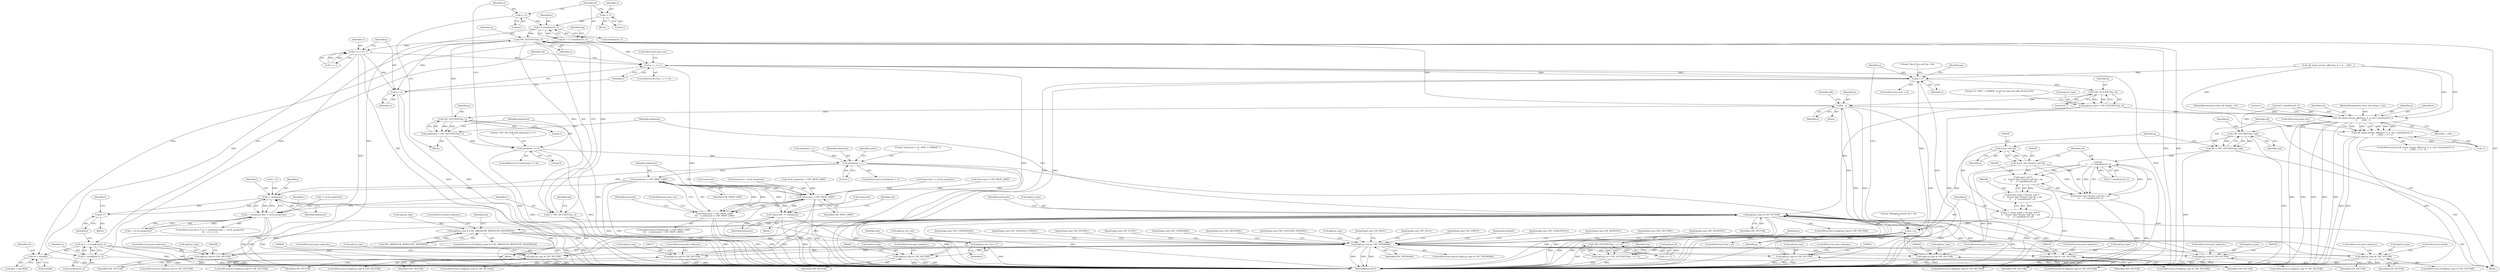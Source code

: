 digraph "0_php-src_0641e56be1af003aa02c7c6b0184466540637233@API" {
"1000406" [label="(Call,o * sizeof(uint32_t))"];
"1000393" [label="(Call,o = 2)"];
"1000401" [label="(Call,o = 1)"];
"1000404" [label="(Call,o4 = o * sizeof(uint32_t))"];
"1000772" [label="(Call,o4 + sizeof(l))"];
"1000745" [label="(Call,CDF_GETUINT32(q, o))"];
"1000743" [label="(Call,l = CDF_GETUINT32(q, o))"];
"1000748" [label="(Call,inp[i].pi_str.s_len = l)"];
"1000799" [label="(Call,o += l >> 1)"];
"1000805" [label="(Call,q + o >= e)"];
"1000318" [label="(Call,q > e)"];
"1000346" [label="(Call,CDF_GETUINT32(q, 0))"];
"1000340" [label="(Call,inp[i].pi_type = CDF_GETUINT32(q, 0))"];
"1000372" [label="(Call,inp[i].pi_type & CDF_VECTOR)"];
"1000411" [label="(Call,inp[i].pi_type & (CDF_ARRAY|CDF_BYREF|CDF_RESERVED))"];
"1000424" [label="(Call,inp[i].pi_type & CDF_TYPEMASK)"];
"1000437" [label="(Call,inp[i].pi_type & CDF_VECTOR)"];
"1000467" [label="(Call,inp[i].pi_type & CDF_VECTOR)"];
"1000500" [label="(Call,inp[i].pi_type & CDF_VECTOR)"];
"1000530" [label="(Call,inp[i].pi_type & CDF_VECTOR)"];
"1000562" [label="(Call,inp[i].pi_type & CDF_VECTOR)"];
"1000594" [label="(Call,inp[i].pi_type & CDF_VECTOR)"];
"1000635" [label="(Call,inp[i].pi_type & CDF_VECTOR)"];
"1000822" [label="(Call,inp[i].pi_type & CDF_VECTOR)"];
"1000854" [label="(Call,inp[i].pi_type & CDF_VECTOR)"];
"1000367" [label="(Call,q - p)"];
"1000269" [label="(Call,cdf_check_stream_offset(sst, h, p, tail * sizeof(uint32_t),\n\t\t    __LINE__))"];
"1000268" [label="(Call,cdf_check_stream_offset(sst, h, p, tail * sizeof(uint32_t),\n\t\t    __LINE__) == -1)"];
"1000284" [label="(Call,CDF_GETUINT32(p, tail))"];
"1000282" [label="(Call,ofs = CDF_GETUINT32(p, tail))"];
"1000299" [label="(Call,ofs\n \t\t    - 2 * sizeof(uint32_t))"];
"1000291" [label="(Call,(const void *)\n \t\t    ((const char *)(const void *)p + ofs\n \t\t    - 2 * sizeof(uint32_t)))"];
"1000289" [label="(Call,(const uint8_t *)(const void *)\n \t\t    ((const char *)(const void *)p + ofs\n \t\t    - 2 * sizeof(uint32_t)))"];
"1000287" [label="(Call,q = (const uint8_t *)(const void *)\n \t\t    ((const char *)(const void *)p + ofs\n \t\t    - 2 * sizeof(uint32_t)))"];
"1000306" [label="(Call,q < p)"];
"1000335" [label="(Call,CDF_GETUINT32(p, i << 1))"];
"1000329" [label="(Call,inp[i].pi_id = CDF_GETUINT32(p, i << 1))"];
"1000293" [label="(Call,(const char *)(const void *)p + ofs\n \t\t    - 2 * sizeof(uint32_t))"];
"1000296" [label="(Call,(const void *)p)"];
"1000294" [label="(Call,(const char *)(const void *)p)"];
"1000382" [label="(Call,CDF_GETUINT32(q, 1))"];
"1000380" [label="(Call,nelements = CDF_GETUINT32(q, 1))"];
"1000386" [label="(Call,nelements == 0)"];
"1000679" [label="(Call,nelements > 1)"];
"1000696" [label="(Call,nelements > CDF_PROP_LIMIT)"];
"1000692" [label="(Call,*maxcount > CDF_PROP_LIMIT)"];
"1000691" [label="(Call,*maxcount > CDF_PROP_LIMIT\n\t\t\t\t    || nelements > CDF_PROP_LIMIT)"];
"1000700" [label="(Call,*maxcount += nelements)"];
"1000728" [label="(Call,j < nelements)"];
"1000727" [label="(Call,j < nelements && i < sh.sh_properties)"];
"1000737" [label="(Call,j++)"];
"1000806" [label="(Call,q + o)"];
"1000813" [label="(Call,o * sizeof(uint32_t))"];
"1000811" [label="(Call,o4 = o * sizeof(uint32_t))"];
"1000679" [label="(Call,nelements > 1)"];
"1000379" [label="(Block,)"];
"1000438" [label="(Call,inp[i].pi_type)"];
"1000386" [label="(Call,nelements == 0)"];
"1000752" [label="(Identifier,inp)"];
"1000743" [label="(Call,l = CDF_GETUINT32(q, o))"];
"1000706" [label="(Identifier,inp)"];
"1000332" [label="(Identifier,inp)"];
"1000417" [label="(Call,CDF_ARRAY|CDF_BYREF|CDF_RESERVED)"];
"1000682" [label="(Block,)"];
"1000436" [label="(ControlStructure,if (inp[i].pi_type & CDF_VECTOR))"];
"1000335" [label="(Call,CDF_GETUINT32(p, i << 1))"];
"1000285" [label="(Identifier,p)"];
"1000287" [label="(Call,q = (const uint8_t *)(const void *)\n \t\t    ((const char *)(const void *)p + ofs\n \t\t    - 2 * sizeof(uint32_t)))"];
"1000727" [label="(Call,j < nelements && i < sh.sh_properties)"];
"1000746" [label="(Identifier,q)"];
"1000258" [label="(Block,)"];
"1000422" [label="(ControlStructure,goto unknown;)"];
"1000569" [label="(ControlStructure,goto unknown;)"];
"1000861" [label="(ControlStructure,goto unknown;)"];
"1000330" [label="(Call,inp[i].pi_id)"];
"1000382" [label="(Call,CDF_GETUINT32(q, 1))"];
"1000498" [label="(JumpTarget,case CDF_UNSIGNED32:)"];
"1000860" [label="(Identifier,CDF_VECTOR)"];
"1000756" [label="(Identifier,l)"];
"1000271" [label="(Identifier,h)"];
"1000318" [label="(Call,q > e)"];
"1000346" [label="(Call,CDF_GETUINT32(q, 0))"];
"1000801" [label="(Call,l >> 1)"];
"1000854" [label="(Call,inp[i].pi_type & CDF_VECTOR)"];
"1000594" [label="(Call,inp[i].pi_type & CDF_VECTOR)"];
"1000595" [label="(Call,inp[i].pi_type)"];
"1000294" [label="(Call,(const char *)(const void *)p)"];
"1000702" [label="(Identifier,maxcount)"];
"1000403" [label="(Literal,1)"];
"1000410" [label="(ControlStructure,if (inp[i].pi_type & (CDF_ARRAY|CDF_BYREF|CDF_RESERVED)))"];
"1000821" [label="(ControlStructure,if (inp[i].pi_type & CDF_VECTOR))"];
"1000736" [label="(Block,)"];
"1000373" [label="(Call,inp[i].pi_type)"];
"1000343" [label="(Identifier,inp)"];
"1000465" [label="(JumpTarget,case CDF_SIGNED32:)"];
"1000341" [label="(Call,inp[i].pi_type)"];
"1000351" [label="(Literal,\"%\" SIZE_T_FORMAT \"u) id=%x type=%x offs=0x%tx,0x%x\n\")"];
"1000500" [label="(Call,inp[i].pi_type & CDF_VECTOR)"];
"1000820" [label="(JumpTarget,case CDF_FILETIME:)"];
"1000800" [label="(Identifier,o)"];
"1000102" [label="(MethodParameterIn,const cdf_header_t *h)"];
"1000435" [label="(JumpTarget,case CDF_SIGNED16:)"];
"1000251" [label="(Call,i < sh.sh_properties)"];
"1000741" [label="(Block,)"];
"1000853" [label="(ControlStructure,if (inp[i].pi_type & CDF_VECTOR))"];
"1000279" [label="(Literal,1)"];
"1000407" [label="(Identifier,o)"];
"1000701" [label="(Call,*maxcount)"];
"1000499" [label="(ControlStructure,if (inp[i].pi_type & CDF_VECTOR))"];
"1000336" [label="(Identifier,p)"];
"1000404" [label="(Call,o4 = o * sizeof(uint32_t))"];
"1000347" [label="(Identifier,q)"];
"1000560" [label="(JumpTarget,case CDF_UNSIGNED64:)"];
"1000283" [label="(Identifier,ofs)"];
"1000806" [label="(Call,q + o)"];
"1000676" [label="(JumpTarget,case CDF_LENGTH32_STRING:)"];
"1000286" [label="(Identifier,tail)"];
"1000277" [label="(Identifier,__LINE__)"];
"1000563" [label="(Call,inp[i].pi_type)"];
"1000398" [label="(Call,nelements = 1)"];
"1000804" [label="(ControlStructure,if (q + o >= e))"];
"1000278" [label="(Call,-1)"];
"1000697" [label="(Identifier,nelements)"];
"1000393" [label="(Call,o = 2)"];
"1000633" [label="(JumpTarget,case CDF_DOUBLE:)"];
"1000773" [label="(Identifier,o4)"];
"1000423" [label="(ControlStructure,switch (inp[i].pi_type & CDF_TYPEMASK))"];
"1000693" [label="(Call,*maxcount)"];
"1000383" [label="(Identifier,q)"];
"1000284" [label="(Call,CDF_GETUINT32(p, tail))"];
"1000296" [label="(Call,(const void *)p)"];
"1000761" [label="(Identifier,inp)"];
"1000680" [label="(Identifier,nelements)"];
"1000745" [label="(Call,CDF_GETUINT32(q, o))"];
"1000592" [label="(JumpTarget,case CDF_FLOAT:)"];
"1000852" [label="(JumpTarget,case CDF_CLIPBOARD:)"];
"1000269" [label="(Call,cdf_check_stream_offset(sst, h, p, tail * sizeof(uint32_t),\n\t\t    __LINE__))"];
"1000305" [label="(ControlStructure,if (q < p))"];
"1000685" [label="(Identifier,nelem)"];
"1000506" [label="(Identifier,CDF_VECTOR)"];
"1000813" [label="(Call,o * sizeof(uint32_t))"];
"1000828" [label="(Identifier,CDF_VECTOR)"];
"1000273" [label="(Call,tail * sizeof(uint32_t))"];
"1000388" [label="(Literal,0)"];
"1000692" [label="(Call,*maxcount > CDF_PROP_LIMIT)"];
"1000528" [label="(JumpTarget,case CDF_SIGNED64:)"];
"1000536" [label="(Identifier,CDF_VECTOR)"];
"1000537" [label="(ControlStructure,goto unknown;)"];
"1000312" [label="(Literal,\"Wrapped around %p < %p\n\")"];
"1000411" [label="(Call,inp[i].pi_type & (CDF_ARRAY|CDF_BYREF|CDF_RESERVED))"];
"1000394" [label="(Identifier,o)"];
"1000402" [label="(Identifier,o)"];
"1000677" [label="(JumpTarget,case CDF_LENGTH32_WSTRING:)"];
"1000387" [label="(Identifier,nelements)"];
"1000700" [label="(Call,*maxcount += nelements)"];
"1000809" [label="(Identifier,e)"];
"1000211" [label="(Call,*maxcount = sh.sh_properties)"];
"1000291" [label="(Call,(const void *)\n \t\t    ((const char *)(const void *)p + ofs\n \t\t    - 2 * sizeof(uint32_t)))"];
"1000568" [label="(Identifier,CDF_VECTOR)"];
"1000724" [label="(Call,j = 0)"];
"1000371" [label="(ControlStructure,if (inp[i].pi_type & CDF_VECTOR))"];
"1000634" [label="(ControlStructure,if (inp[i].pi_type & CDF_VECTOR))"];
"1000368" [label="(Identifier,q)"];
"1000427" [label="(Identifier,inp)"];
"1000270" [label="(Identifier,sst)"];
"1000731" [label="(Call,i < sh.sh_properties)"];
"1000530" [label="(Call,inp[i].pi_type & CDF_VECTOR)"];
"1000414" [label="(Identifier,inp)"];
"1000562" [label="(Call,inp[i].pi_type & CDF_VECTOR)"];
"1000723" [label="(ControlStructure,for (j = 0; j < nelements && i < sh.sh_properties;\n\t\t\t    j++, i++))"];
"1000561" [label="(ControlStructure,if (inp[i].pi_type & CDF_VECTOR))"];
"1000805" [label="(Call,q + o >= e)"];
"1000822" [label="(Call,inp[i].pi_type & CDF_VECTOR)"];
"1000372" [label="(Call,inp[i].pi_type & CDF_VECTOR)"];
"1000370" [label="(Identifier,offs)"];
"1000730" [label="(Identifier,nelements)"];
"1000340" [label="(Call,inp[i].pi_type = CDF_GETUINT32(q, 0))"];
"1000641" [label="(Identifier,CDF_VECTOR)"];
"1000282" [label="(Call,ofs = CDF_GETUINT32(p, tail))"];
"1000319" [label="(Identifier,q)"];
"1000408" [label="(Call,sizeof(uint32_t))"];
"1000601" [label="(ControlStructure,goto unknown;)"];
"1000531" [label="(Call,inp[i].pi_type)"];
"1000425" [label="(Call,inp[i].pi_type)"];
"1000737" [label="(Call,j++)"];
"1000177" [label="(Call,sh.sh_properties > CDF_PROP_LIMIT)"];
"1000381" [label="(Identifier,nelements)"];
"1000497" [label="(JumpTarget,case CDF_BOOL:)"];
"1000399" [label="(Identifier,nelements)"];
"1000293" [label="(Call,(const char *)(const void *)p + ofs\n \t\t    - 2 * sizeof(uint32_t))"];
"1000507" [label="(ControlStructure,goto unknown;)"];
"1000855" [label="(Call,inp[i].pi_type)"];
"1000814" [label="(Identifier,o)"];
"1000738" [label="(Identifier,j)"];
"1000473" [label="(Identifier,CDF_VECTOR)"];
"1000862" [label="(ControlStructure,break;)"];
"1000395" [label="(Literal,2)"];
"1000406" [label="(Call,o * sizeof(uint32_t))"];
"1000772" [label="(Call,o4 + sizeof(l))"];
"1000740" [label="(Identifier,i)"];
"1000642" [label="(ControlStructure,goto unknown;)"];
"1000474" [label="(ControlStructure,goto unknown;)"];
"1000818" [label="(Identifier,i)"];
"1000770" [label="(Call,q[o4 + sizeof(l)])"];
"1000324" [label="(Literal,\"Ran of the end %p > %p\n\")"];
"1000308" [label="(Identifier,p)"];
"1000432" [label="(JumpTarget,case CDF_NULL:)"];
"1000437" [label="(Call,inp[i].pi_type & CDF_VECTOR)"];
"1000267" [label="(ControlStructure,if (cdf_check_stream_offset(sst, h, p, tail * sizeof(uint32_t),\n\t\t    __LINE__) == -1))"];
"1000466" [label="(ControlStructure,if (inp[i].pi_type & CDF_VECTOR))"];
"1000799" [label="(Call,o += l >> 1)"];
"1000298" [label="(Identifier,p)"];
"1000397" [label="(Block,)"];
"1000238" [label="(Call,cdf_check_stream_offset(sst, h, e, 0, __LINE__))"];
"1000101" [label="(MethodParameterIn,const cdf_stream_t *sst)"];
"1000695" [label="(Identifier,CDF_PROP_LIMIT)"];
"1000272" [label="(Identifier,p)"];
"1000280" [label="(ControlStructure,goto out;)"];
"1000636" [label="(Call,inp[i].pi_type)"];
"1000744" [label="(Identifier,l)"];
"1000366" [label="(Block,)"];
"1000729" [label="(Identifier,j)"];
"1000811" [label="(Call,o4 = o * sizeof(uint32_t))"];
"1000369" [label="(Identifier,p)"];
"1000808" [label="(Identifier,o)"];
"1000703" [label="(Identifier,nelements)"];
"1000699" [label="(ControlStructure,goto out;)"];
"1000749" [label="(Call,inp[i].pi_str.s_len)"];
"1000268" [label="(Call,cdf_check_stream_offset(sst, h, p, tail * sizeof(uint32_t),\n\t\t    __LINE__) == -1)"];
"1000203" [label="(Call,*maxcount += sh.sh_properties)"];
"1000300" [label="(Identifier,ofs)"];
"1000698" [label="(Identifier,CDF_PROP_LIMIT)"];
"1000690" [label="(ControlStructure,if (*maxcount > CDF_PROP_LIMIT\n\t\t\t\t    || nelements > CDF_PROP_LIMIT))"];
"1000317" [label="(ControlStructure,if (q > e))"];
"1000812" [label="(Identifier,o4)"];
"1000348" [label="(Literal,0)"];
"1000721" [label="(Literal,\"nelements = %\" SIZE_T_FORMAT \"u\n\")"];
"1000747" [label="(Identifier,o)"];
"1000329" [label="(Call,inp[i].pi_id = CDF_GETUINT32(p, i << 1))"];
"1000728" [label="(Call,j < nelements)"];
"1000444" [label="(ControlStructure,goto unknown;)"];
"1000380" [label="(Call,nelements = CDF_GETUINT32(q, 1))"];
"1000320" [label="(Identifier,e)"];
"1000467" [label="(Call,inp[i].pi_type & CDF_VECTOR)"];
"1000306" [label="(Call,q < p)"];
"1000691" [label="(Call,*maxcount > CDF_PROP_LIMIT\n\t\t\t\t    || nelements > CDF_PROP_LIMIT)"];
"1000823" [label="(Call,inp[i].pi_type)"];
"1000529" [label="(ControlStructure,if (inp[i].pi_type & CDF_VECTOR))"];
"1000288" [label="(Identifier,q)"];
"1000385" [label="(ControlStructure,if (nelements == 0))"];
"1000883" [label="(MethodReturn,RET)"];
"1000299" [label="(Call,ofs\n \t\t    - 2 * sizeof(uint32_t))"];
"1000391" [label="(Literal,\"CDF_VECTOR with nelements == 0\n\")"];
"1000424" [label="(Call,inp[i].pi_type & CDF_TYPEMASK)"];
"1000198" [label="(Call,*maxcount > CDF_PROP_LIMIT)"];
"1000378" [label="(Identifier,CDF_VECTOR)"];
"1000401" [label="(Call,o = 1)"];
"1000748" [label="(Call,inp[i].pi_str.s_len = l)"];
"1000405" [label="(Identifier,o4)"];
"1000600" [label="(Identifier,CDF_VECTOR)"];
"1000289" [label="(Call,(const uint8_t *)(const void *)\n \t\t    ((const char *)(const void *)p + ofs\n \t\t    - 2 * sizeof(uint32_t)))"];
"1000384" [label="(Literal,1)"];
"1000433" [label="(JumpTarget,case CDF_EMPTY:)"];
"1000681" [label="(Literal,1)"];
"1000815" [label="(Call,sizeof(uint32_t))"];
"1000635" [label="(Call,inp[i].pi_type & CDF_VECTOR)"];
"1000307" [label="(Identifier,q)"];
"1000468" [label="(Call,inp[i].pi_type)"];
"1000774" [label="(Call,sizeof(l))"];
"1000367" [label="(Call,q - p)"];
"1000501" [label="(Call,inp[i].pi_type)"];
"1000301" [label="(Call,2 * sizeof(uint32_t))"];
"1000732" [label="(Identifier,i)"];
"1000430" [label="(Identifier,CDF_TYPEMASK)"];
"1000807" [label="(Identifier,q)"];
"1000829" [label="(ControlStructure,goto unknown;)"];
"1000337" [label="(Call,i << 1)"];
"1000678" [label="(ControlStructure,if (nelements > 1))"];
"1000696" [label="(Call,nelements > CDF_PROP_LIMIT)"];
"1000593" [label="(ControlStructure,if (inp[i].pi_type & CDF_VECTOR))"];
"1000810" [label="(ControlStructure,goto out;)"];
"1000443" [label="(Identifier,CDF_VECTOR)"];
"1000863" [label="(JumpTarget,default:)"];
"1000412" [label="(Call,inp[i].pi_type)"];
"1000406" -> "1000404"  [label="AST: "];
"1000406" -> "1000408"  [label="CFG: "];
"1000407" -> "1000406"  [label="AST: "];
"1000408" -> "1000406"  [label="AST: "];
"1000404" -> "1000406"  [label="CFG: "];
"1000406" -> "1000883"  [label="DDG: "];
"1000406" -> "1000404"  [label="DDG: "];
"1000393" -> "1000406"  [label="DDG: "];
"1000401" -> "1000406"  [label="DDG: "];
"1000406" -> "1000745"  [label="DDG: "];
"1000393" -> "1000379"  [label="AST: "];
"1000393" -> "1000395"  [label="CFG: "];
"1000394" -> "1000393"  [label="AST: "];
"1000395" -> "1000393"  [label="AST: "];
"1000405" -> "1000393"  [label="CFG: "];
"1000401" -> "1000397"  [label="AST: "];
"1000401" -> "1000403"  [label="CFG: "];
"1000402" -> "1000401"  [label="AST: "];
"1000403" -> "1000401"  [label="AST: "];
"1000405" -> "1000401"  [label="CFG: "];
"1000404" -> "1000258"  [label="AST: "];
"1000405" -> "1000404"  [label="AST: "];
"1000414" -> "1000404"  [label="CFG: "];
"1000404" -> "1000883"  [label="DDG: "];
"1000404" -> "1000883"  [label="DDG: "];
"1000404" -> "1000772"  [label="DDG: "];
"1000772" -> "1000770"  [label="AST: "];
"1000772" -> "1000774"  [label="CFG: "];
"1000773" -> "1000772"  [label="AST: "];
"1000774" -> "1000772"  [label="AST: "];
"1000770" -> "1000772"  [label="CFG: "];
"1000772" -> "1000883"  [label="DDG: "];
"1000811" -> "1000772"  [label="DDG: "];
"1000745" -> "1000743"  [label="AST: "];
"1000745" -> "1000747"  [label="CFG: "];
"1000746" -> "1000745"  [label="AST: "];
"1000747" -> "1000745"  [label="AST: "];
"1000743" -> "1000745"  [label="CFG: "];
"1000745" -> "1000743"  [label="DDG: "];
"1000745" -> "1000743"  [label="DDG: "];
"1000382" -> "1000745"  [label="DDG: "];
"1000367" -> "1000745"  [label="DDG: "];
"1000813" -> "1000745"  [label="DDG: "];
"1000745" -> "1000799"  [label="DDG: "];
"1000745" -> "1000805"  [label="DDG: "];
"1000745" -> "1000806"  [label="DDG: "];
"1000743" -> "1000741"  [label="AST: "];
"1000744" -> "1000743"  [label="AST: "];
"1000752" -> "1000743"  [label="CFG: "];
"1000743" -> "1000883"  [label="DDG: "];
"1000743" -> "1000748"  [label="DDG: "];
"1000748" -> "1000741"  [label="AST: "];
"1000748" -> "1000756"  [label="CFG: "];
"1000749" -> "1000748"  [label="AST: "];
"1000756" -> "1000748"  [label="AST: "];
"1000761" -> "1000748"  [label="CFG: "];
"1000748" -> "1000883"  [label="DDG: "];
"1000799" -> "1000741"  [label="AST: "];
"1000799" -> "1000801"  [label="CFG: "];
"1000800" -> "1000799"  [label="AST: "];
"1000801" -> "1000799"  [label="AST: "];
"1000807" -> "1000799"  [label="CFG: "];
"1000799" -> "1000883"  [label="DDG: "];
"1000801" -> "1000799"  [label="DDG: "];
"1000801" -> "1000799"  [label="DDG: "];
"1000799" -> "1000805"  [label="DDG: "];
"1000799" -> "1000806"  [label="DDG: "];
"1000799" -> "1000813"  [label="DDG: "];
"1000805" -> "1000804"  [label="AST: "];
"1000805" -> "1000809"  [label="CFG: "];
"1000806" -> "1000805"  [label="AST: "];
"1000809" -> "1000805"  [label="AST: "];
"1000810" -> "1000805"  [label="CFG: "];
"1000812" -> "1000805"  [label="CFG: "];
"1000805" -> "1000883"  [label="DDG: "];
"1000805" -> "1000883"  [label="DDG: "];
"1000805" -> "1000883"  [label="DDG: "];
"1000805" -> "1000318"  [label="DDG: "];
"1000318" -> "1000805"  [label="DDG: "];
"1000318" -> "1000317"  [label="AST: "];
"1000318" -> "1000320"  [label="CFG: "];
"1000319" -> "1000318"  [label="AST: "];
"1000320" -> "1000318"  [label="AST: "];
"1000324" -> "1000318"  [label="CFG: "];
"1000332" -> "1000318"  [label="CFG: "];
"1000318" -> "1000883"  [label="DDG: "];
"1000318" -> "1000883"  [label="DDG: "];
"1000318" -> "1000883"  [label="DDG: "];
"1000306" -> "1000318"  [label="DDG: "];
"1000238" -> "1000318"  [label="DDG: "];
"1000318" -> "1000346"  [label="DDG: "];
"1000346" -> "1000340"  [label="AST: "];
"1000346" -> "1000348"  [label="CFG: "];
"1000347" -> "1000346"  [label="AST: "];
"1000348" -> "1000346"  [label="AST: "];
"1000340" -> "1000346"  [label="CFG: "];
"1000346" -> "1000340"  [label="DDG: "];
"1000346" -> "1000340"  [label="DDG: "];
"1000346" -> "1000367"  [label="DDG: "];
"1000340" -> "1000258"  [label="AST: "];
"1000341" -> "1000340"  [label="AST: "];
"1000351" -> "1000340"  [label="CFG: "];
"1000340" -> "1000883"  [label="DDG: "];
"1000340" -> "1000372"  [label="DDG: "];
"1000372" -> "1000371"  [label="AST: "];
"1000372" -> "1000378"  [label="CFG: "];
"1000373" -> "1000372"  [label="AST: "];
"1000378" -> "1000372"  [label="AST: "];
"1000381" -> "1000372"  [label="CFG: "];
"1000399" -> "1000372"  [label="CFG: "];
"1000372" -> "1000883"  [label="DDG: "];
"1000372" -> "1000883"  [label="DDG: "];
"1000372" -> "1000883"  [label="DDG: "];
"1000635" -> "1000372"  [label="DDG: "];
"1000594" -> "1000372"  [label="DDG: "];
"1000530" -> "1000372"  [label="DDG: "];
"1000854" -> "1000372"  [label="DDG: "];
"1000822" -> "1000372"  [label="DDG: "];
"1000500" -> "1000372"  [label="DDG: "];
"1000437" -> "1000372"  [label="DDG: "];
"1000562" -> "1000372"  [label="DDG: "];
"1000467" -> "1000372"  [label="DDG: "];
"1000372" -> "1000411"  [label="DDG: "];
"1000372" -> "1000437"  [label="DDG: "];
"1000372" -> "1000467"  [label="DDG: "];
"1000372" -> "1000500"  [label="DDG: "];
"1000372" -> "1000530"  [label="DDG: "];
"1000372" -> "1000562"  [label="DDG: "];
"1000372" -> "1000594"  [label="DDG: "];
"1000372" -> "1000635"  [label="DDG: "];
"1000372" -> "1000822"  [label="DDG: "];
"1000372" -> "1000854"  [label="DDG: "];
"1000411" -> "1000410"  [label="AST: "];
"1000411" -> "1000417"  [label="CFG: "];
"1000412" -> "1000411"  [label="AST: "];
"1000417" -> "1000411"  [label="AST: "];
"1000422" -> "1000411"  [label="CFG: "];
"1000427" -> "1000411"  [label="CFG: "];
"1000411" -> "1000883"  [label="DDG: "];
"1000411" -> "1000883"  [label="DDG: "];
"1000411" -> "1000883"  [label="DDG: "];
"1000417" -> "1000411"  [label="DDG: "];
"1000417" -> "1000411"  [label="DDG: "];
"1000411" -> "1000424"  [label="DDG: "];
"1000424" -> "1000423"  [label="AST: "];
"1000424" -> "1000430"  [label="CFG: "];
"1000425" -> "1000424"  [label="AST: "];
"1000430" -> "1000424"  [label="AST: "];
"1000432" -> "1000424"  [label="CFG: "];
"1000433" -> "1000424"  [label="CFG: "];
"1000435" -> "1000424"  [label="CFG: "];
"1000465" -> "1000424"  [label="CFG: "];
"1000497" -> "1000424"  [label="CFG: "];
"1000498" -> "1000424"  [label="CFG: "];
"1000528" -> "1000424"  [label="CFG: "];
"1000560" -> "1000424"  [label="CFG: "];
"1000592" -> "1000424"  [label="CFG: "];
"1000633" -> "1000424"  [label="CFG: "];
"1000676" -> "1000424"  [label="CFG: "];
"1000677" -> "1000424"  [label="CFG: "];
"1000820" -> "1000424"  [label="CFG: "];
"1000852" -> "1000424"  [label="CFG: "];
"1000863" -> "1000424"  [label="CFG: "];
"1000424" -> "1000883"  [label="DDG: "];
"1000424" -> "1000883"  [label="DDG: "];
"1000424" -> "1000883"  [label="DDG: "];
"1000424" -> "1000437"  [label="DDG: "];
"1000424" -> "1000467"  [label="DDG: "];
"1000424" -> "1000500"  [label="DDG: "];
"1000424" -> "1000530"  [label="DDG: "];
"1000424" -> "1000562"  [label="DDG: "];
"1000424" -> "1000594"  [label="DDG: "];
"1000424" -> "1000635"  [label="DDG: "];
"1000424" -> "1000822"  [label="DDG: "];
"1000424" -> "1000854"  [label="DDG: "];
"1000437" -> "1000436"  [label="AST: "];
"1000437" -> "1000443"  [label="CFG: "];
"1000438" -> "1000437"  [label="AST: "];
"1000443" -> "1000437"  [label="AST: "];
"1000444" -> "1000437"  [label="CFG: "];
"1000446" -> "1000437"  [label="CFG: "];
"1000437" -> "1000883"  [label="DDG: "];
"1000437" -> "1000883"  [label="DDG: "];
"1000437" -> "1000883"  [label="DDG: "];
"1000467" -> "1000466"  [label="AST: "];
"1000467" -> "1000473"  [label="CFG: "];
"1000468" -> "1000467"  [label="AST: "];
"1000473" -> "1000467"  [label="AST: "];
"1000474" -> "1000467"  [label="CFG: "];
"1000476" -> "1000467"  [label="CFG: "];
"1000467" -> "1000883"  [label="DDG: "];
"1000467" -> "1000883"  [label="DDG: "];
"1000467" -> "1000883"  [label="DDG: "];
"1000500" -> "1000499"  [label="AST: "];
"1000500" -> "1000506"  [label="CFG: "];
"1000501" -> "1000500"  [label="AST: "];
"1000506" -> "1000500"  [label="AST: "];
"1000507" -> "1000500"  [label="CFG: "];
"1000509" -> "1000500"  [label="CFG: "];
"1000500" -> "1000883"  [label="DDG: "];
"1000500" -> "1000883"  [label="DDG: "];
"1000500" -> "1000883"  [label="DDG: "];
"1000530" -> "1000529"  [label="AST: "];
"1000530" -> "1000536"  [label="CFG: "];
"1000531" -> "1000530"  [label="AST: "];
"1000536" -> "1000530"  [label="AST: "];
"1000537" -> "1000530"  [label="CFG: "];
"1000539" -> "1000530"  [label="CFG: "];
"1000530" -> "1000883"  [label="DDG: "];
"1000530" -> "1000883"  [label="DDG: "];
"1000530" -> "1000883"  [label="DDG: "];
"1000562" -> "1000561"  [label="AST: "];
"1000562" -> "1000568"  [label="CFG: "];
"1000563" -> "1000562"  [label="AST: "];
"1000568" -> "1000562"  [label="AST: "];
"1000569" -> "1000562"  [label="CFG: "];
"1000571" -> "1000562"  [label="CFG: "];
"1000562" -> "1000883"  [label="DDG: "];
"1000562" -> "1000883"  [label="DDG: "];
"1000562" -> "1000883"  [label="DDG: "];
"1000594" -> "1000593"  [label="AST: "];
"1000594" -> "1000600"  [label="CFG: "];
"1000595" -> "1000594"  [label="AST: "];
"1000600" -> "1000594"  [label="AST: "];
"1000601" -> "1000594"  [label="CFG: "];
"1000603" -> "1000594"  [label="CFG: "];
"1000594" -> "1000883"  [label="DDG: "];
"1000594" -> "1000883"  [label="DDG: "];
"1000594" -> "1000883"  [label="DDG: "];
"1000635" -> "1000634"  [label="AST: "];
"1000635" -> "1000641"  [label="CFG: "];
"1000636" -> "1000635"  [label="AST: "];
"1000641" -> "1000635"  [label="AST: "];
"1000642" -> "1000635"  [label="CFG: "];
"1000644" -> "1000635"  [label="CFG: "];
"1000635" -> "1000883"  [label="DDG: "];
"1000635" -> "1000883"  [label="DDG: "];
"1000635" -> "1000883"  [label="DDG: "];
"1000822" -> "1000821"  [label="AST: "];
"1000822" -> "1000828"  [label="CFG: "];
"1000823" -> "1000822"  [label="AST: "];
"1000828" -> "1000822"  [label="AST: "];
"1000829" -> "1000822"  [label="CFG: "];
"1000831" -> "1000822"  [label="CFG: "];
"1000822" -> "1000883"  [label="DDG: "];
"1000822" -> "1000883"  [label="DDG: "];
"1000822" -> "1000883"  [label="DDG: "];
"1000854" -> "1000853"  [label="AST: "];
"1000854" -> "1000860"  [label="CFG: "];
"1000855" -> "1000854"  [label="AST: "];
"1000860" -> "1000854"  [label="AST: "];
"1000861" -> "1000854"  [label="CFG: "];
"1000862" -> "1000854"  [label="CFG: "];
"1000854" -> "1000883"  [label="DDG: "];
"1000854" -> "1000883"  [label="DDG: "];
"1000854" -> "1000883"  [label="DDG: "];
"1000367" -> "1000366"  [label="AST: "];
"1000367" -> "1000369"  [label="CFG: "];
"1000368" -> "1000367"  [label="AST: "];
"1000369" -> "1000367"  [label="AST: "];
"1000370" -> "1000367"  [label="CFG: "];
"1000367" -> "1000883"  [label="DDG: "];
"1000367" -> "1000883"  [label="DDG: "];
"1000367" -> "1000883"  [label="DDG: "];
"1000367" -> "1000269"  [label="DDG: "];
"1000335" -> "1000367"  [label="DDG: "];
"1000367" -> "1000382"  [label="DDG: "];
"1000269" -> "1000268"  [label="AST: "];
"1000269" -> "1000277"  [label="CFG: "];
"1000270" -> "1000269"  [label="AST: "];
"1000271" -> "1000269"  [label="AST: "];
"1000272" -> "1000269"  [label="AST: "];
"1000273" -> "1000269"  [label="AST: "];
"1000277" -> "1000269"  [label="AST: "];
"1000279" -> "1000269"  [label="CFG: "];
"1000269" -> "1000883"  [label="DDG: "];
"1000269" -> "1000883"  [label="DDG: "];
"1000269" -> "1000883"  [label="DDG: "];
"1000269" -> "1000883"  [label="DDG: "];
"1000269" -> "1000883"  [label="DDG: "];
"1000269" -> "1000268"  [label="DDG: "];
"1000269" -> "1000268"  [label="DDG: "];
"1000269" -> "1000268"  [label="DDG: "];
"1000269" -> "1000268"  [label="DDG: "];
"1000269" -> "1000268"  [label="DDG: "];
"1000238" -> "1000269"  [label="DDG: "];
"1000238" -> "1000269"  [label="DDG: "];
"1000238" -> "1000269"  [label="DDG: "];
"1000101" -> "1000269"  [label="DDG: "];
"1000102" -> "1000269"  [label="DDG: "];
"1000273" -> "1000269"  [label="DDG: "];
"1000269" -> "1000284"  [label="DDG: "];
"1000268" -> "1000267"  [label="AST: "];
"1000268" -> "1000278"  [label="CFG: "];
"1000278" -> "1000268"  [label="AST: "];
"1000280" -> "1000268"  [label="CFG: "];
"1000283" -> "1000268"  [label="CFG: "];
"1000268" -> "1000883"  [label="DDG: "];
"1000268" -> "1000883"  [label="DDG: "];
"1000268" -> "1000883"  [label="DDG: "];
"1000278" -> "1000268"  [label="DDG: "];
"1000284" -> "1000282"  [label="AST: "];
"1000284" -> "1000286"  [label="CFG: "];
"1000285" -> "1000284"  [label="AST: "];
"1000286" -> "1000284"  [label="AST: "];
"1000282" -> "1000284"  [label="CFG: "];
"1000284" -> "1000883"  [label="DDG: "];
"1000284" -> "1000282"  [label="DDG: "];
"1000284" -> "1000282"  [label="DDG: "];
"1000273" -> "1000284"  [label="DDG: "];
"1000284" -> "1000296"  [label="DDG: "];
"1000282" -> "1000258"  [label="AST: "];
"1000283" -> "1000282"  [label="AST: "];
"1000288" -> "1000282"  [label="CFG: "];
"1000282" -> "1000883"  [label="DDG: "];
"1000282" -> "1000299"  [label="DDG: "];
"1000299" -> "1000293"  [label="AST: "];
"1000299" -> "1000301"  [label="CFG: "];
"1000300" -> "1000299"  [label="AST: "];
"1000301" -> "1000299"  [label="AST: "];
"1000293" -> "1000299"  [label="CFG: "];
"1000299" -> "1000883"  [label="DDG: "];
"1000299" -> "1000883"  [label="DDG: "];
"1000299" -> "1000291"  [label="DDG: "];
"1000299" -> "1000291"  [label="DDG: "];
"1000299" -> "1000293"  [label="DDG: "];
"1000299" -> "1000293"  [label="DDG: "];
"1000301" -> "1000299"  [label="DDG: "];
"1000291" -> "1000289"  [label="AST: "];
"1000291" -> "1000293"  [label="CFG: "];
"1000292" -> "1000291"  [label="AST: "];
"1000293" -> "1000291"  [label="AST: "];
"1000289" -> "1000291"  [label="CFG: "];
"1000291" -> "1000883"  [label="DDG: "];
"1000291" -> "1000289"  [label="DDG: "];
"1000294" -> "1000291"  [label="DDG: "];
"1000289" -> "1000287"  [label="AST: "];
"1000290" -> "1000289"  [label="AST: "];
"1000287" -> "1000289"  [label="CFG: "];
"1000289" -> "1000883"  [label="DDG: "];
"1000289" -> "1000287"  [label="DDG: "];
"1000287" -> "1000258"  [label="AST: "];
"1000288" -> "1000287"  [label="AST: "];
"1000307" -> "1000287"  [label="CFG: "];
"1000287" -> "1000883"  [label="DDG: "];
"1000287" -> "1000306"  [label="DDG: "];
"1000306" -> "1000305"  [label="AST: "];
"1000306" -> "1000308"  [label="CFG: "];
"1000307" -> "1000306"  [label="AST: "];
"1000308" -> "1000306"  [label="AST: "];
"1000312" -> "1000306"  [label="CFG: "];
"1000319" -> "1000306"  [label="CFG: "];
"1000306" -> "1000883"  [label="DDG: "];
"1000306" -> "1000883"  [label="DDG: "];
"1000306" -> "1000883"  [label="DDG: "];
"1000296" -> "1000306"  [label="DDG: "];
"1000306" -> "1000335"  [label="DDG: "];
"1000335" -> "1000329"  [label="AST: "];
"1000335" -> "1000337"  [label="CFG: "];
"1000336" -> "1000335"  [label="AST: "];
"1000337" -> "1000335"  [label="AST: "];
"1000329" -> "1000335"  [label="CFG: "];
"1000335" -> "1000883"  [label="DDG: "];
"1000335" -> "1000329"  [label="DDG: "];
"1000335" -> "1000329"  [label="DDG: "];
"1000337" -> "1000335"  [label="DDG: "];
"1000337" -> "1000335"  [label="DDG: "];
"1000329" -> "1000258"  [label="AST: "];
"1000330" -> "1000329"  [label="AST: "];
"1000343" -> "1000329"  [label="CFG: "];
"1000329" -> "1000883"  [label="DDG: "];
"1000329" -> "1000883"  [label="DDG: "];
"1000294" -> "1000293"  [label="AST: "];
"1000293" -> "1000883"  [label="DDG: "];
"1000293" -> "1000883"  [label="DDG: "];
"1000294" -> "1000293"  [label="DDG: "];
"1000296" -> "1000294"  [label="AST: "];
"1000296" -> "1000298"  [label="CFG: "];
"1000297" -> "1000296"  [label="AST: "];
"1000298" -> "1000296"  [label="AST: "];
"1000294" -> "1000296"  [label="CFG: "];
"1000296" -> "1000294"  [label="DDG: "];
"1000295" -> "1000294"  [label="AST: "];
"1000300" -> "1000294"  [label="CFG: "];
"1000294" -> "1000883"  [label="DDG: "];
"1000382" -> "1000380"  [label="AST: "];
"1000382" -> "1000384"  [label="CFG: "];
"1000383" -> "1000382"  [label="AST: "];
"1000384" -> "1000382"  [label="AST: "];
"1000380" -> "1000382"  [label="CFG: "];
"1000382" -> "1000883"  [label="DDG: "];
"1000382" -> "1000380"  [label="DDG: "];
"1000382" -> "1000380"  [label="DDG: "];
"1000380" -> "1000379"  [label="AST: "];
"1000381" -> "1000380"  [label="AST: "];
"1000387" -> "1000380"  [label="CFG: "];
"1000380" -> "1000883"  [label="DDG: "];
"1000380" -> "1000386"  [label="DDG: "];
"1000386" -> "1000385"  [label="AST: "];
"1000386" -> "1000388"  [label="CFG: "];
"1000387" -> "1000386"  [label="AST: "];
"1000388" -> "1000386"  [label="AST: "];
"1000391" -> "1000386"  [label="CFG: "];
"1000394" -> "1000386"  [label="CFG: "];
"1000386" -> "1000883"  [label="DDG: "];
"1000386" -> "1000883"  [label="DDG: "];
"1000386" -> "1000679"  [label="DDG: "];
"1000679" -> "1000678"  [label="AST: "];
"1000679" -> "1000681"  [label="CFG: "];
"1000680" -> "1000679"  [label="AST: "];
"1000681" -> "1000679"  [label="AST: "];
"1000685" -> "1000679"  [label="CFG: "];
"1000721" -> "1000679"  [label="CFG: "];
"1000679" -> "1000883"  [label="DDG: "];
"1000679" -> "1000883"  [label="DDG: "];
"1000398" -> "1000679"  [label="DDG: "];
"1000679" -> "1000696"  [label="DDG: "];
"1000679" -> "1000700"  [label="DDG: "];
"1000679" -> "1000728"  [label="DDG: "];
"1000696" -> "1000691"  [label="AST: "];
"1000696" -> "1000698"  [label="CFG: "];
"1000697" -> "1000696"  [label="AST: "];
"1000698" -> "1000696"  [label="AST: "];
"1000691" -> "1000696"  [label="CFG: "];
"1000696" -> "1000883"  [label="DDG: "];
"1000696" -> "1000883"  [label="DDG: "];
"1000696" -> "1000692"  [label="DDG: "];
"1000696" -> "1000691"  [label="DDG: "];
"1000696" -> "1000691"  [label="DDG: "];
"1000692" -> "1000696"  [label="DDG: "];
"1000696" -> "1000700"  [label="DDG: "];
"1000696" -> "1000728"  [label="DDG: "];
"1000692" -> "1000691"  [label="AST: "];
"1000692" -> "1000695"  [label="CFG: "];
"1000693" -> "1000692"  [label="AST: "];
"1000695" -> "1000692"  [label="AST: "];
"1000697" -> "1000692"  [label="CFG: "];
"1000691" -> "1000692"  [label="CFG: "];
"1000692" -> "1000883"  [label="DDG: "];
"1000692" -> "1000883"  [label="DDG: "];
"1000692" -> "1000691"  [label="DDG: "];
"1000692" -> "1000691"  [label="DDG: "];
"1000700" -> "1000692"  [label="DDG: "];
"1000211" -> "1000692"  [label="DDG: "];
"1000203" -> "1000692"  [label="DDG: "];
"1000177" -> "1000692"  [label="DDG: "];
"1000198" -> "1000692"  [label="DDG: "];
"1000692" -> "1000700"  [label="DDG: "];
"1000691" -> "1000690"  [label="AST: "];
"1000699" -> "1000691"  [label="CFG: "];
"1000702" -> "1000691"  [label="CFG: "];
"1000691" -> "1000883"  [label="DDG: "];
"1000691" -> "1000883"  [label="DDG: "];
"1000691" -> "1000883"  [label="DDG: "];
"1000700" -> "1000682"  [label="AST: "];
"1000700" -> "1000703"  [label="CFG: "];
"1000701" -> "1000700"  [label="AST: "];
"1000703" -> "1000700"  [label="AST: "];
"1000706" -> "1000700"  [label="CFG: "];
"1000700" -> "1000883"  [label="DDG: "];
"1000700" -> "1000883"  [label="DDG: "];
"1000728" -> "1000727"  [label="AST: "];
"1000728" -> "1000730"  [label="CFG: "];
"1000729" -> "1000728"  [label="AST: "];
"1000730" -> "1000728"  [label="AST: "];
"1000732" -> "1000728"  [label="CFG: "];
"1000727" -> "1000728"  [label="CFG: "];
"1000728" -> "1000883"  [label="DDG: "];
"1000728" -> "1000883"  [label="DDG: "];
"1000728" -> "1000727"  [label="DDG: "];
"1000728" -> "1000727"  [label="DDG: "];
"1000737" -> "1000728"  [label="DDG: "];
"1000724" -> "1000728"  [label="DDG: "];
"1000728" -> "1000737"  [label="DDG: "];
"1000727" -> "1000723"  [label="AST: "];
"1000727" -> "1000731"  [label="CFG: "];
"1000731" -> "1000727"  [label="AST: "];
"1000744" -> "1000727"  [label="CFG: "];
"1000818" -> "1000727"  [label="CFG: "];
"1000727" -> "1000883"  [label="DDG: "];
"1000727" -> "1000883"  [label="DDG: "];
"1000727" -> "1000883"  [label="DDG: "];
"1000731" -> "1000727"  [label="DDG: "];
"1000731" -> "1000727"  [label="DDG: "];
"1000251" -> "1000727"  [label="DDG: "];
"1000737" -> "1000736"  [label="AST: "];
"1000737" -> "1000738"  [label="CFG: "];
"1000738" -> "1000737"  [label="AST: "];
"1000740" -> "1000737"  [label="CFG: "];
"1000806" -> "1000808"  [label="CFG: "];
"1000807" -> "1000806"  [label="AST: "];
"1000808" -> "1000806"  [label="AST: "];
"1000809" -> "1000806"  [label="CFG: "];
"1000806" -> "1000883"  [label="DDG: "];
"1000806" -> "1000883"  [label="DDG: "];
"1000813" -> "1000811"  [label="AST: "];
"1000813" -> "1000815"  [label="CFG: "];
"1000814" -> "1000813"  [label="AST: "];
"1000815" -> "1000813"  [label="AST: "];
"1000811" -> "1000813"  [label="CFG: "];
"1000813" -> "1000883"  [label="DDG: "];
"1000813" -> "1000811"  [label="DDG: "];
"1000811" -> "1000741"  [label="AST: "];
"1000812" -> "1000811"  [label="AST: "];
"1000738" -> "1000811"  [label="CFG: "];
"1000811" -> "1000883"  [label="DDG: "];
"1000811" -> "1000883"  [label="DDG: "];
}
